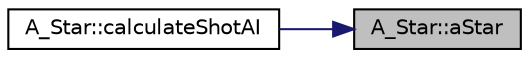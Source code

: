 digraph "A_Star::aStar"
{
 // LATEX_PDF_SIZE
  edge [fontname="Helvetica",fontsize="10",labelfontname="Helvetica",labelfontsize="10"];
  node [fontname="Helvetica",fontsize="10",shape=record];
  rankdir="RL";
  Node1 [label="A_Star::aStar",height=0.2,width=0.4,color="black", fillcolor="grey75", style="filled", fontcolor="black",tooltip="this method calculates the pathfinding A* algorithm in the matrix"];
  Node1 -> Node2 [dir="back",color="midnightblue",fontsize="10",style="solid",fontname="Helvetica"];
  Node2 [label="A_Star::calculateShotAI",height=0.2,width=0.4,color="black", fillcolor="white", style="filled",URL="$class_a___star.html#a3b8ac6f0a9740908cedd22ca7494ffdb",tooltip="This method calculates pathfinding and then uses the result to calculate a direction for the AI to sh..."];
}
